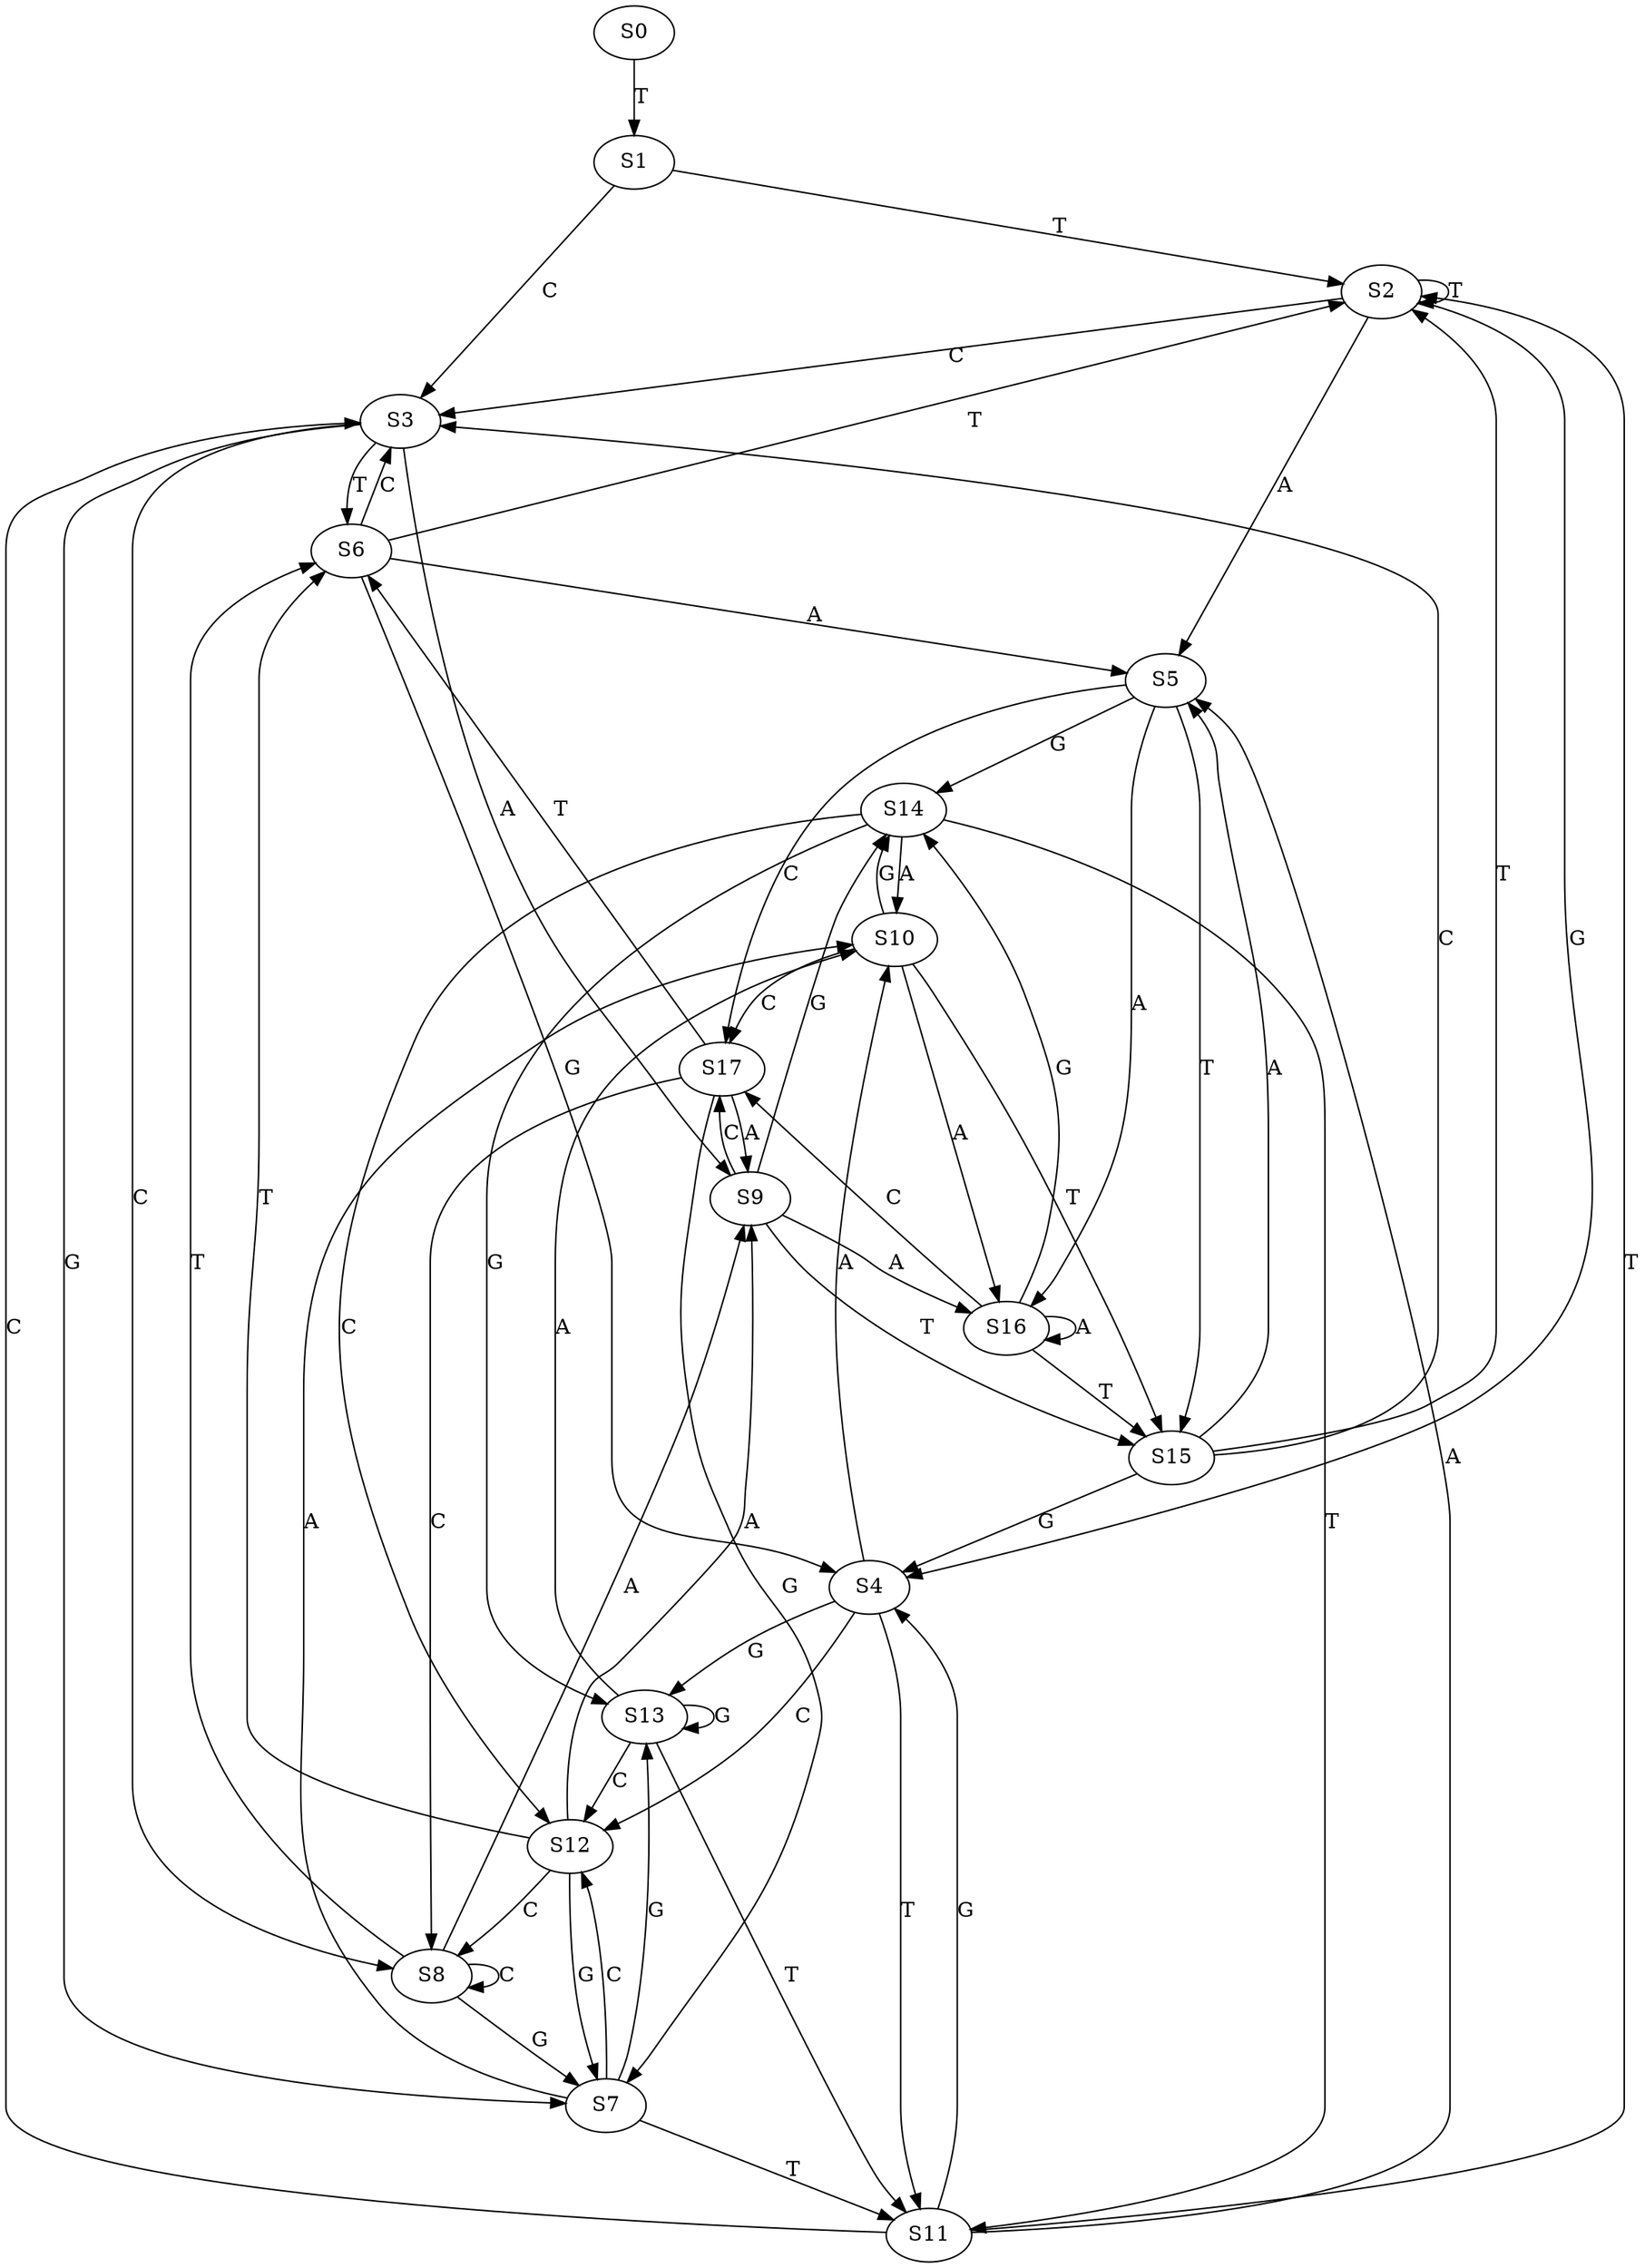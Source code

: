 strict digraph  {
	S0 -> S1 [ label = T ];
	S1 -> S2 [ label = T ];
	S1 -> S3 [ label = C ];
	S2 -> S3 [ label = C ];
	S2 -> S4 [ label = G ];
	S2 -> S2 [ label = T ];
	S2 -> S5 [ label = A ];
	S3 -> S6 [ label = T ];
	S3 -> S7 [ label = G ];
	S3 -> S8 [ label = C ];
	S3 -> S9 [ label = A ];
	S4 -> S10 [ label = A ];
	S4 -> S11 [ label = T ];
	S4 -> S12 [ label = C ];
	S4 -> S13 [ label = G ];
	S5 -> S14 [ label = G ];
	S5 -> S15 [ label = T ];
	S5 -> S16 [ label = A ];
	S5 -> S17 [ label = C ];
	S6 -> S4 [ label = G ];
	S6 -> S3 [ label = C ];
	S6 -> S5 [ label = A ];
	S6 -> S2 [ label = T ];
	S7 -> S13 [ label = G ];
	S7 -> S11 [ label = T ];
	S7 -> S10 [ label = A ];
	S7 -> S12 [ label = C ];
	S8 -> S7 [ label = G ];
	S8 -> S8 [ label = C ];
	S8 -> S9 [ label = A ];
	S8 -> S6 [ label = T ];
	S9 -> S14 [ label = G ];
	S9 -> S15 [ label = T ];
	S9 -> S17 [ label = C ];
	S9 -> S16 [ label = A ];
	S10 -> S14 [ label = G ];
	S10 -> S16 [ label = A ];
	S10 -> S17 [ label = C ];
	S10 -> S15 [ label = T ];
	S11 -> S5 [ label = A ];
	S11 -> S3 [ label = C ];
	S11 -> S4 [ label = G ];
	S11 -> S2 [ label = T ];
	S12 -> S8 [ label = C ];
	S12 -> S6 [ label = T ];
	S12 -> S7 [ label = G ];
	S12 -> S9 [ label = A ];
	S13 -> S10 [ label = A ];
	S13 -> S11 [ label = T ];
	S13 -> S13 [ label = G ];
	S13 -> S12 [ label = C ];
	S14 -> S11 [ label = T ];
	S14 -> S13 [ label = G ];
	S14 -> S10 [ label = A ];
	S14 -> S12 [ label = C ];
	S15 -> S5 [ label = A ];
	S15 -> S3 [ label = C ];
	S15 -> S2 [ label = T ];
	S15 -> S4 [ label = G ];
	S16 -> S15 [ label = T ];
	S16 -> S17 [ label = C ];
	S16 -> S14 [ label = G ];
	S16 -> S16 [ label = A ];
	S17 -> S9 [ label = A ];
	S17 -> S6 [ label = T ];
	S17 -> S8 [ label = C ];
	S17 -> S7 [ label = G ];
}
